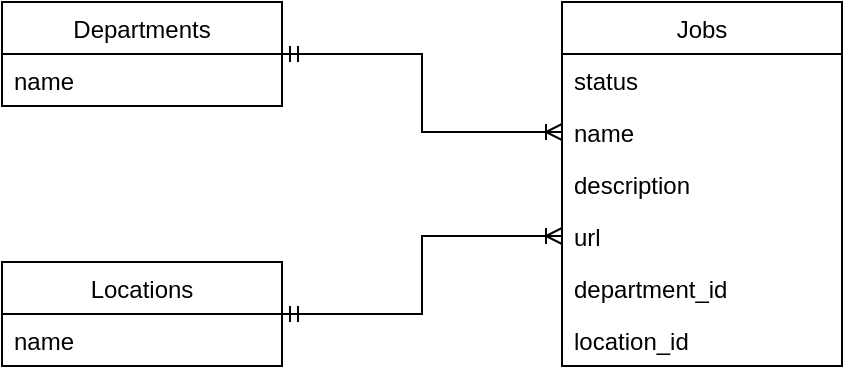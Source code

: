 <mxfile version="11.1.4" type="device"><diagram id="tDYo6eSnZ9YEjTUypI8a" name="Page-1"><mxGraphModel dx="946" dy="550" grid="1" gridSize="10" guides="1" tooltips="1" connect="1" arrows="1" fold="1" page="1" pageScale="1" pageWidth="827" pageHeight="1169" math="0" shadow="0"><root><mxCell id="0"/><mxCell id="1" parent="0"/><mxCell id="MiAA_0PbCjzFbdaLwbiL-16" style="edgeStyle=orthogonalEdgeStyle;rounded=0;orthogonalLoop=1;jettySize=auto;html=1;exitX=1;exitY=0.5;exitDx=0;exitDy=0;entryX=0;entryY=0.5;entryDx=0;entryDy=0;startArrow=ERmandOne;startFill=0;endArrow=ERoneToMany;endFill=0;" edge="1" parent="1" source="MiAA_0PbCjzFbdaLwbiL-1" target="MiAA_0PbCjzFbdaLwbiL-8"><mxGeometry relative="1" as="geometry"/></mxCell><mxCell id="MiAA_0PbCjzFbdaLwbiL-1" value="Departments" style="swimlane;fontStyle=0;childLayout=stackLayout;horizontal=1;startSize=26;fillColor=none;horizontalStack=0;resizeParent=1;resizeParentMax=0;resizeLast=0;collapsible=1;marginBottom=0;" vertex="1" parent="1"><mxGeometry x="50" y="180" width="140" height="52" as="geometry"/></mxCell><mxCell id="MiAA_0PbCjzFbdaLwbiL-2" value="name" style="text;strokeColor=none;fillColor=none;align=left;verticalAlign=top;spacingLeft=4;spacingRight=4;overflow=hidden;rotatable=0;points=[[0,0.5],[1,0.5]];portConstraint=eastwest;" vertex="1" parent="MiAA_0PbCjzFbdaLwbiL-1"><mxGeometry y="26" width="140" height="26" as="geometry"/></mxCell><mxCell id="MiAA_0PbCjzFbdaLwbiL-15" style="edgeStyle=orthogonalEdgeStyle;rounded=0;orthogonalLoop=1;jettySize=auto;html=1;exitX=1;exitY=0.5;exitDx=0;exitDy=0;entryX=0;entryY=0.5;entryDx=0;entryDy=0;startArrow=ERmandOne;startFill=0;endArrow=ERoneToMany;endFill=0;" edge="1" parent="1" source="MiAA_0PbCjzFbdaLwbiL-5" target="MiAA_0PbCjzFbdaLwbiL-11"><mxGeometry relative="1" as="geometry"/></mxCell><mxCell id="MiAA_0PbCjzFbdaLwbiL-5" value="Locations" style="swimlane;fontStyle=0;childLayout=stackLayout;horizontal=1;startSize=26;fillColor=none;horizontalStack=0;resizeParent=1;resizeParentMax=0;resizeLast=0;collapsible=1;marginBottom=0;" vertex="1" parent="1"><mxGeometry x="50" y="310" width="140" height="52" as="geometry"/></mxCell><mxCell id="MiAA_0PbCjzFbdaLwbiL-6" value="name" style="text;strokeColor=none;fillColor=none;align=left;verticalAlign=top;spacingLeft=4;spacingRight=4;overflow=hidden;rotatable=0;points=[[0,0.5],[1,0.5]];portConstraint=eastwest;" vertex="1" parent="MiAA_0PbCjzFbdaLwbiL-5"><mxGeometry y="26" width="140" height="26" as="geometry"/></mxCell><mxCell id="MiAA_0PbCjzFbdaLwbiL-7" value="Jobs" style="swimlane;fontStyle=0;childLayout=stackLayout;horizontal=1;startSize=26;fillColor=none;horizontalStack=0;resizeParent=1;resizeParentMax=0;resizeLast=0;collapsible=1;marginBottom=0;" vertex="1" parent="1"><mxGeometry x="330" y="180" width="140" height="182" as="geometry"/></mxCell><mxCell id="MiAA_0PbCjzFbdaLwbiL-10" value="status" style="text;strokeColor=none;fillColor=none;align=left;verticalAlign=top;spacingLeft=4;spacingRight=4;overflow=hidden;rotatable=0;points=[[0,0.5],[1,0.5]];portConstraint=eastwest;" vertex="1" parent="MiAA_0PbCjzFbdaLwbiL-7"><mxGeometry y="26" width="140" height="26" as="geometry"/></mxCell><mxCell id="MiAA_0PbCjzFbdaLwbiL-8" value="name" style="text;strokeColor=none;fillColor=none;align=left;verticalAlign=top;spacingLeft=4;spacingRight=4;overflow=hidden;rotatable=0;points=[[0,0.5],[1,0.5]];portConstraint=eastwest;" vertex="1" parent="MiAA_0PbCjzFbdaLwbiL-7"><mxGeometry y="52" width="140" height="26" as="geometry"/></mxCell><mxCell id="MiAA_0PbCjzFbdaLwbiL-9" value="description" style="text;strokeColor=none;fillColor=none;align=left;verticalAlign=top;spacingLeft=4;spacingRight=4;overflow=hidden;rotatable=0;points=[[0,0.5],[1,0.5]];portConstraint=eastwest;" vertex="1" parent="MiAA_0PbCjzFbdaLwbiL-7"><mxGeometry y="78" width="140" height="26" as="geometry"/></mxCell><mxCell id="MiAA_0PbCjzFbdaLwbiL-11" value="url" style="text;strokeColor=none;fillColor=none;align=left;verticalAlign=top;spacingLeft=4;spacingRight=4;overflow=hidden;rotatable=0;points=[[0,0.5],[1,0.5]];portConstraint=eastwest;" vertex="1" parent="MiAA_0PbCjzFbdaLwbiL-7"><mxGeometry y="104" width="140" height="26" as="geometry"/></mxCell><mxCell id="MiAA_0PbCjzFbdaLwbiL-12" value="department_id" style="text;strokeColor=none;fillColor=none;align=left;verticalAlign=top;spacingLeft=4;spacingRight=4;overflow=hidden;rotatable=0;points=[[0,0.5],[1,0.5]];portConstraint=eastwest;" vertex="1" parent="MiAA_0PbCjzFbdaLwbiL-7"><mxGeometry y="130" width="140" height="26" as="geometry"/></mxCell><mxCell id="MiAA_0PbCjzFbdaLwbiL-13" value="location_id" style="text;strokeColor=none;fillColor=none;align=left;verticalAlign=top;spacingLeft=4;spacingRight=4;overflow=hidden;rotatable=0;points=[[0,0.5],[1,0.5]];portConstraint=eastwest;" vertex="1" parent="MiAA_0PbCjzFbdaLwbiL-7"><mxGeometry y="156" width="140" height="26" as="geometry"/></mxCell></root></mxGraphModel></diagram></mxfile>
